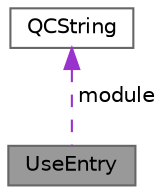 digraph "UseEntry"
{
 // INTERACTIVE_SVG=YES
 // LATEX_PDF_SIZE
  bgcolor="transparent";
  edge [fontname=Helvetica,fontsize=10,labelfontname=Helvetica,labelfontsize=10];
  node [fontname=Helvetica,fontsize=10,shape=box,height=0.2,width=0.4];
  Node1 [label="UseEntry",height=0.2,width=0.4,color="gray40", fillcolor="grey60", style="filled", fontcolor="black",tooltip="data of an use-statement"];
  Node2 -> Node1 [dir="back",color="darkorchid3",style="dashed",label=" module" ];
  Node2 [label="QCString",height=0.2,width=0.4,color="gray40", fillcolor="white", style="filled",URL="$d9/d45/class_q_c_string.html",tooltip="This is an alternative implementation of QCString."];
}
